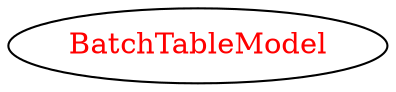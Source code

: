 digraph dependencyGraph {
 concentrate=true;
 ranksep="2.0";
 rankdir="LR"; 
 splines="ortho";
"BatchTableModel" [fontcolor="red"];
}